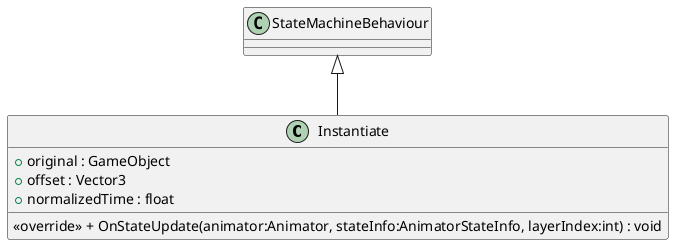 @startuml
class Instantiate {
    + original : GameObject
    + offset : Vector3
    + normalizedTime : float
    <<override>> + OnStateUpdate(animator:Animator, stateInfo:AnimatorStateInfo, layerIndex:int) : void
}
StateMachineBehaviour <|-- Instantiate
@enduml
